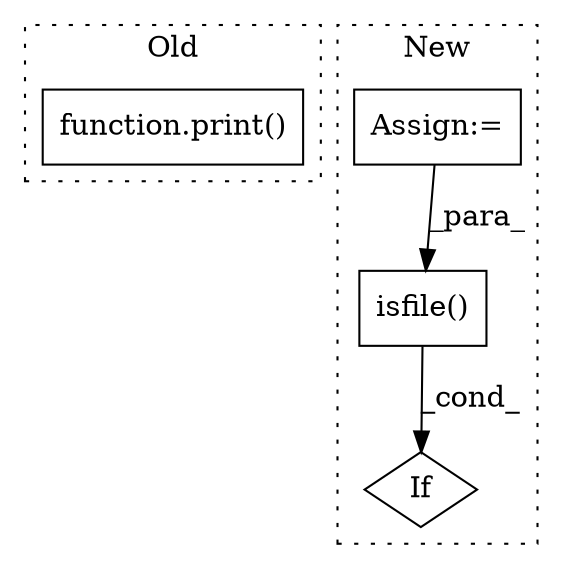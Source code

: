 digraph G {
subgraph cluster0 {
1 [label="function.print()" a="75" s="36991,37038" l="6,1" shape="box"];
label = "Old";
style="dotted";
}
subgraph cluster1 {
2 [label="isfile()" a="75" s="37339,37366" l="15,1" shape="box"];
3 [label="If" a="96" s="37336" l="3" shape="diamond"];
4 [label="Assign:=" a="68" s="37292" l="3" shape="box"];
label = "New";
style="dotted";
}
2 -> 3 [label="_cond_"];
4 -> 2 [label="_para_"];
}